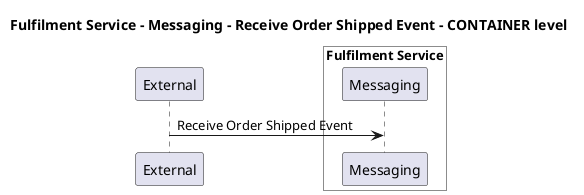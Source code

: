 @startuml

title Fulfilment Service - Messaging - Receive Order Shipped Event - CONTAINER level

participant "External" as C4InterFlow.SoftwareSystems.ExternalSystem

box "Fulfilment Service" #White
    participant "Messaging" as ECommercePlatform.SoftwareSystems.FulfilmentService.Containers.Messaging
end box


C4InterFlow.SoftwareSystems.ExternalSystem -> ECommercePlatform.SoftwareSystems.FulfilmentService.Containers.Messaging : Receive Order Shipped Event


@enduml

